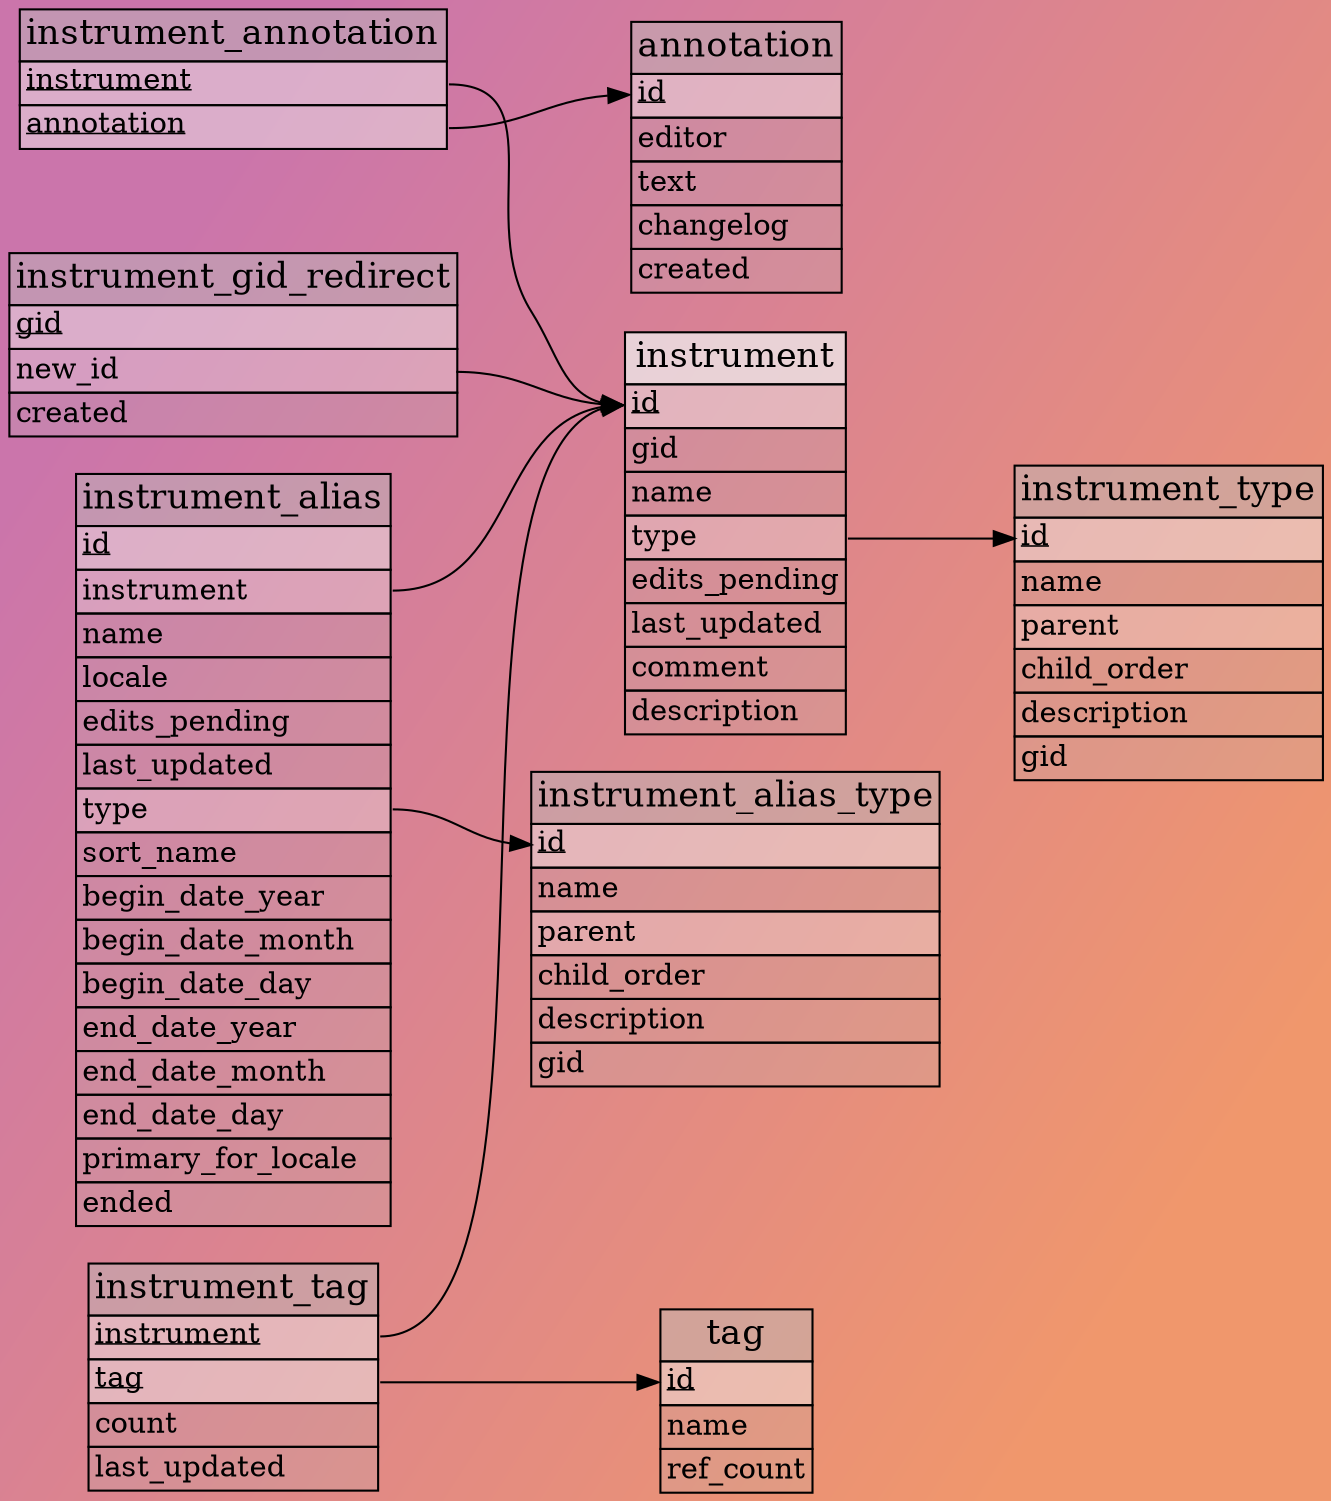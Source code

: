 // Automatically generated, do not edit.
// - Database schema sequence: 29
digraph instrument_entity_details {
    tooltip = "Tables for the “instrument” entity type properties"
    graph [
        bgcolor = "#cb75ab:#f0976c"
        concentrate = true
        gradientangle = 330
        pack = true
        rankdir = "LR"
    ];
    node [
        shape = plain
    ];

    // Tables
    "annotation" [
        label = <
            <table border="0" cellspacing="0" cellborder="1">
                <tr><td bgcolor="#bbbbbb77"><font point-size="17">annotation</font></td></tr>
                <tr><td bgcolor="#eeeeee77" align="left" port="id"><font point-size="14"><u>id</u></font></td></tr>
                <tr><td bgcolor="#bbbbbb33" align="left" port="editor"><font point-size="14">editor</font></td></tr>
                <tr><td bgcolor="#bbbbbb33" align="left" port="text"><font point-size="14">text</font></td></tr>
                <tr><td bgcolor="#bbbbbb33" align="left" port="changelog"><font point-size="14">changelog</font></td></tr>
                <tr><td bgcolor="#bbbbbb33" align="left" port="created"><font point-size="14">created</font></td></tr>
            </table>
        >
    ];
    "instrument" [
        label = <
            <table border="0" cellspacing="0" cellborder="1">
                <tr><td bgcolor="#eeeeeebb"><font point-size="17">instrument</font></td></tr>
                <tr><td bgcolor="#eeeeee77" align="left" port="id"><font point-size="14"><u>id</u></font></td></tr>
                <tr><td bgcolor="#bbbbbb33" align="left" port="gid"><font point-size="14">gid</font></td></tr>
                <tr><td bgcolor="#bbbbbb33" align="left" port="name"><font point-size="14">name</font></td></tr>
                <tr><td bgcolor="#eeeeee55" align="left" port="type"><font point-size="14">type</font></td></tr>
                <tr><td bgcolor="#bbbbbb33" align="left" port="edits_pending"><font point-size="14">edits_pending</font></td></tr>
                <tr><td bgcolor="#bbbbbb33" align="left" port="last_updated"><font point-size="14">last_updated</font></td></tr>
                <tr><td bgcolor="#bbbbbb33" align="left" port="comment"><font point-size="14">comment</font></td></tr>
                <tr><td bgcolor="#bbbbbb33" align="left" port="description"><font point-size="14">description</font></td></tr>
            </table>
        >
    ];
    "instrument_alias" [
        label = <
            <table border="0" cellspacing="0" cellborder="1">
                <tr><td bgcolor="#bbbbbb77"><font point-size="17">instrument_alias</font></td></tr>
                <tr><td bgcolor="#eeeeee77" align="left" port="id"><font point-size="14"><u>id</u></font></td></tr>
                <tr><td bgcolor="#eeeeee55" align="left" port="instrument"><font point-size="14">instrument</font></td></tr>
                <tr><td bgcolor="#bbbbbb33" align="left" port="name"><font point-size="14">name</font></td></tr>
                <tr><td bgcolor="#bbbbbb33" align="left" port="locale"><font point-size="14">locale</font></td></tr>
                <tr><td bgcolor="#bbbbbb33" align="left" port="edits_pending"><font point-size="14">edits_pending</font></td></tr>
                <tr><td bgcolor="#bbbbbb33" align="left" port="last_updated"><font point-size="14">last_updated</font></td></tr>
                <tr><td bgcolor="#eeeeee55" align="left" port="type"><font point-size="14">type</font></td></tr>
                <tr><td bgcolor="#bbbbbb33" align="left" port="sort_name"><font point-size="14">sort_name</font></td></tr>
                <tr><td bgcolor="#bbbbbb33" align="left" port="begin_date_year"><font point-size="14">begin_date_year</font></td></tr>
                <tr><td bgcolor="#bbbbbb33" align="left" port="begin_date_month"><font point-size="14">begin_date_month</font></td></tr>
                <tr><td bgcolor="#bbbbbb33" align="left" port="begin_date_day"><font point-size="14">begin_date_day</font></td></tr>
                <tr><td bgcolor="#bbbbbb33" align="left" port="end_date_year"><font point-size="14">end_date_year</font></td></tr>
                <tr><td bgcolor="#bbbbbb33" align="left" port="end_date_month"><font point-size="14">end_date_month</font></td></tr>
                <tr><td bgcolor="#bbbbbb33" align="left" port="end_date_day"><font point-size="14">end_date_day</font></td></tr>
                <tr><td bgcolor="#bbbbbb33" align="left" port="primary_for_locale"><font point-size="14">primary_for_locale</font></td></tr>
                <tr><td bgcolor="#bbbbbb33" align="left" port="ended"><font point-size="14">ended</font></td></tr>
            </table>
        >
    ];
    "instrument_alias_type" [
        label = <
            <table border="0" cellspacing="0" cellborder="1">
                <tr><td bgcolor="#bbbbbb77"><font point-size="17">instrument_alias_type</font></td></tr>
                <tr><td bgcolor="#eeeeee77" align="left" port="id"><font point-size="14"><u>id</u></font></td></tr>
                <tr><td bgcolor="#bbbbbb33" align="left" port="name"><font point-size="14">name</font></td></tr>
                <tr><td bgcolor="#eeeeee55" align="left" port="parent"><font point-size="14">parent</font></td></tr>
                <tr><td bgcolor="#bbbbbb33" align="left" port="child_order"><font point-size="14">child_order</font></td></tr>
                <tr><td bgcolor="#bbbbbb33" align="left" port="description"><font point-size="14">description</font></td></tr>
                <tr><td bgcolor="#bbbbbb33" align="left" port="gid"><font point-size="14">gid</font></td></tr>
            </table>
        >
    ];
    "instrument_annotation" [
        label = <
            <table border="0" cellspacing="0" cellborder="1">
                <tr><td bgcolor="#bbbbbb77"><font point-size="17">instrument_annotation</font></td></tr>
                <tr><td bgcolor="#eeeeee77" align="left" port="instrument"><font point-size="14"><u>instrument</u></font></td></tr>
                <tr><td bgcolor="#eeeeee77" align="left" port="annotation"><font point-size="14"><u>annotation</u></font></td></tr>
            </table>
        >
    ];
    "instrument_gid_redirect" [
        label = <
            <table border="0" cellspacing="0" cellborder="1">
                <tr><td bgcolor="#bbbbbb77"><font point-size="17">instrument_gid_redirect</font></td></tr>
                <tr><td bgcolor="#eeeeee77" align="left" port="gid"><font point-size="14"><u>gid</u></font></td></tr>
                <tr><td bgcolor="#eeeeee55" align="left" port="new_id"><font point-size="14">new_id</font></td></tr>
                <tr><td bgcolor="#bbbbbb33" align="left" port="created"><font point-size="14">created</font></td></tr>
            </table>
        >
    ];
    "instrument_tag" [
        label = <
            <table border="0" cellspacing="0" cellborder="1">
                <tr><td bgcolor="#bbbbbb77"><font point-size="17">instrument_tag</font></td></tr>
                <tr><td bgcolor="#eeeeee77" align="left" port="instrument"><font point-size="14"><u>instrument</u></font></td></tr>
                <tr><td bgcolor="#eeeeee77" align="left" port="tag"><font point-size="14"><u>tag</u></font></td></tr>
                <tr><td bgcolor="#bbbbbb33" align="left" port="count"><font point-size="14">count</font></td></tr>
                <tr><td bgcolor="#bbbbbb33" align="left" port="last_updated"><font point-size="14">last_updated</font></td></tr>
            </table>
        >
    ];
    "instrument_type" [
        label = <
            <table border="0" cellspacing="0" cellborder="1">
                <tr><td bgcolor="#bbbbbb77"><font point-size="17">instrument_type</font></td></tr>
                <tr><td bgcolor="#eeeeee77" align="left" port="id"><font point-size="14"><u>id</u></font></td></tr>
                <tr><td bgcolor="#bbbbbb33" align="left" port="name"><font point-size="14">name</font></td></tr>
                <tr><td bgcolor="#eeeeee55" align="left" port="parent"><font point-size="14">parent</font></td></tr>
                <tr><td bgcolor="#bbbbbb33" align="left" port="child_order"><font point-size="14">child_order</font></td></tr>
                <tr><td bgcolor="#bbbbbb33" align="left" port="description"><font point-size="14">description</font></td></tr>
                <tr><td bgcolor="#bbbbbb33" align="left" port="gid"><font point-size="14">gid</font></td></tr>
            </table>
        >
    ];
    "tag" [
        label = <
            <table border="0" cellspacing="0" cellborder="1">
                <tr><td bgcolor="#bbbbbb77"><font point-size="17">tag</font></td></tr>
                <tr><td bgcolor="#eeeeee77" align="left" port="id"><font point-size="14"><u>id</u></font></td></tr>
                <tr><td bgcolor="#bbbbbb33" align="left" port="name"><font point-size="14">name</font></td></tr>
                <tr><td bgcolor="#bbbbbb33" align="left" port="ref_count"><font point-size="14">ref_count</font></td></tr>
            </table>
        >
    ];

    // References
    "instrument":"type" -> "instrument_type":"id"
    "instrument_alias":"instrument" -> "instrument":"id"
    "instrument_alias":"type" -> "instrument_alias_type":"id"
    "instrument_annotation":"instrument" -> "instrument":"id"
    "instrument_annotation":"annotation" -> "annotation":"id"
    "instrument_gid_redirect":"new_id" -> "instrument":"id"
    "instrument_tag":"instrument" -> "instrument":"id"
    "instrument_tag":"tag" -> "tag":"id"
}
